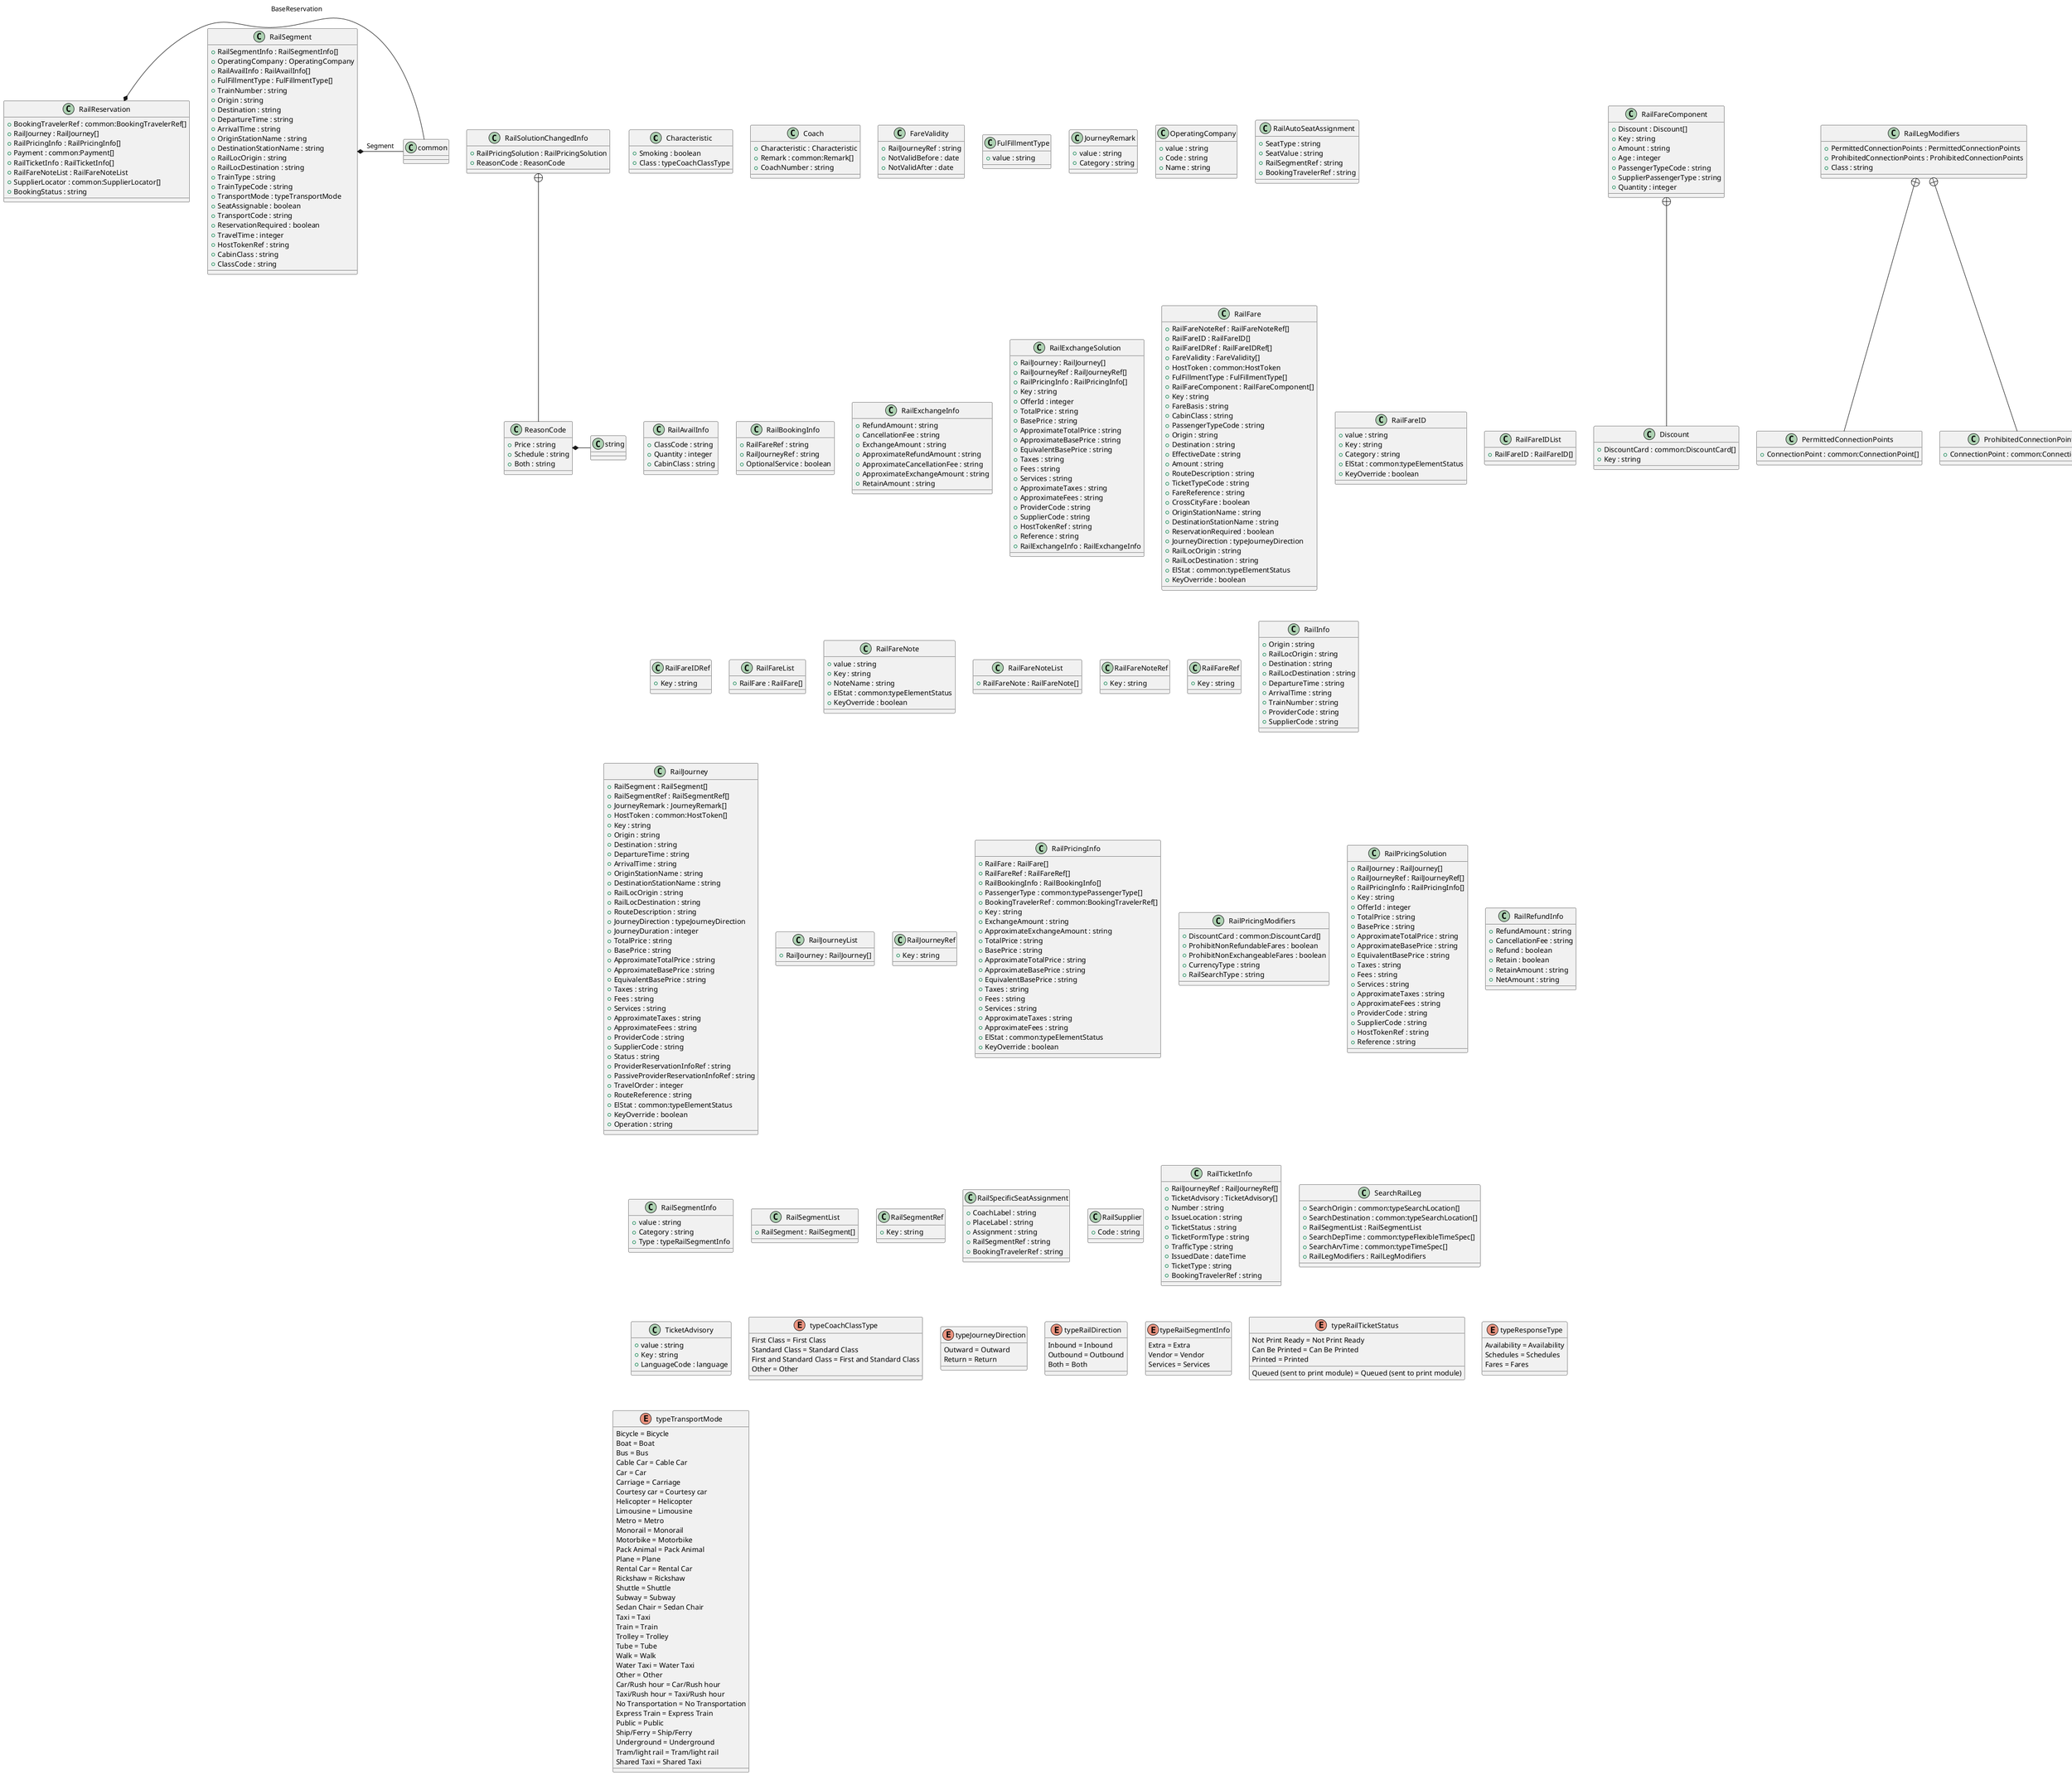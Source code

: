 @startuml

class Characteristic {
    +Smoking : boolean
    +Class : typeCoachClassType
}
class Coach {
    +Characteristic : Characteristic
    +Remark : common:Remark[]
    +CoachNumber : string
}
class FareValidity {
    +RailJourneyRef : string
    +NotValidBefore : date
    +NotValidAfter : date
}
class FulFillmentType {
    +value : string
}
class JourneyRemark {
    +value : string
    +Category : string
}
class OperatingCompany {
    +value : string
    +Code : string
    +Name : string
}
class RailAutoSeatAssignment {
    +SeatType : string
    +SeatValue : string
    +RailSegmentRef : string
    +BookingTravelerRef : string
}
class RailAvailInfo {
    +ClassCode : string
    +Quantity : integer
    +CabinClass : string
}
class RailBookingInfo {
    +RailFareRef : string
    +RailJourneyRef : string
    +OptionalService : boolean
}
class RailExchangeInfo {
    +RefundAmount : string
    +CancellationFee : string
    +ExchangeAmount : string
    +ApproximateRefundAmount : string
    +ApproximateCancellationFee : string
    +ApproximateExchangeAmount : string
    +RetainAmount : string
}
class RailExchangeSolution {
    +RailJourney : RailJourney[]
    +RailJourneyRef : RailJourneyRef[]
    +RailPricingInfo : RailPricingInfo[]
    +Key : string
    +OfferId : integer
    +TotalPrice : string
    +BasePrice : string
    +ApproximateTotalPrice : string
    +ApproximateBasePrice : string
    +EquivalentBasePrice : string
    +Taxes : string
    +Fees : string
    +Services : string
    +ApproximateTaxes : string
    +ApproximateFees : string
    +ProviderCode : string
    +SupplierCode : string
    +HostTokenRef : string
    +Reference : string
    +RailExchangeInfo : RailExchangeInfo
}
class RailFare {
    +RailFareNoteRef : RailFareNoteRef[]
    +RailFareID : RailFareID[]
    +RailFareIDRef : RailFareIDRef[]
    +FareValidity : FareValidity[]
    +HostToken : common:HostToken
    +FulFillmentType : FulFillmentType[]
    +RailFareComponent : RailFareComponent[]
    +Key : string
    +FareBasis : string
    +CabinClass : string
    +PassengerTypeCode : string
    +Origin : string
    +Destination : string
    +EffectiveDate : string
    +Amount : string
    +RouteDescription : string
    +TicketTypeCode : string
    +FareReference : string
    +CrossCityFare : boolean
    +OriginStationName : string
    +DestinationStationName : string
    +ReservationRequired : boolean
    +JourneyDirection : typeJourneyDirection
    +RailLocOrigin : string
    +RailLocDestination : string
    +ElStat : common:typeElementStatus
    +KeyOverride : boolean
}
class RailFareComponent {
    +Discount : Discount[]
    +Key : string
    +Amount : string
    +Age : integer
    +PassengerTypeCode : string
    +SupplierPassengerType : string
    +Quantity : integer
}
RailFareComponent +-- Discount
class Discount {
    +DiscountCard : common:DiscountCard[]
    +Key : string
}
class RailFareID {
    +value : string
    +Key : string
    +Category : string
    +ElStat : common:typeElementStatus
    +KeyOverride : boolean
}
class RailFareIDList {
    +RailFareID : RailFareID[]
}
class RailFareIDRef {
    +Key : string
}
class RailFareList {
    +RailFare : RailFare[]
}
class RailFareNote {
    +value : string
    +Key : string
    +NoteName : string
    +ElStat : common:typeElementStatus
    +KeyOverride : boolean
}
class RailFareNoteList {
    +RailFareNote : RailFareNote[]
}
class RailFareNoteRef {
    +Key : string
}
class RailFareRef {
    +Key : string
}
class RailInfo {
    +Origin : string
    +RailLocOrigin : string
    +Destination : string
    +RailLocDestination : string
    +DepartureTime : string
    +ArrivalTime : string
    +TrainNumber : string
    +ProviderCode : string
    +SupplierCode : string
}
class RailJourney {
    +RailSegment : RailSegment[]
    +RailSegmentRef : RailSegmentRef[]
    +JourneyRemark : JourneyRemark[]
    +HostToken : common:HostToken[]
    +Key : string
    +Origin : string
    +Destination : string
    +DepartureTime : string
    +ArrivalTime : string
    +OriginStationName : string
    +DestinationStationName : string
    +RailLocOrigin : string
    +RailLocDestination : string
    +RouteDescription : string
    +JourneyDirection : typeJourneyDirection
    +JourneyDuration : integer
    +TotalPrice : string
    +BasePrice : string
    +ApproximateTotalPrice : string
    +ApproximateBasePrice : string
    +EquivalentBasePrice : string
    +Taxes : string
    +Fees : string
    +Services : string
    +ApproximateTaxes : string
    +ApproximateFees : string
    +ProviderCode : string
    +SupplierCode : string
    +Status : string
    +ProviderReservationInfoRef : string
    +PassiveProviderReservationInfoRef : string
    +TravelOrder : integer
    +RouteReference : string
    +ElStat : common:typeElementStatus
    +KeyOverride : boolean
    +Operation : string
}
class RailJourneyList {
    +RailJourney : RailJourney[]
}
class RailJourneyRef {
    +Key : string
}
class RailLegModifiers {
    +PermittedConnectionPoints : PermittedConnectionPoints
    +ProhibitedConnectionPoints : ProhibitedConnectionPoints
    +Class : string
}
RailLegModifiers +-- PermittedConnectionPoints
class PermittedConnectionPoints {
    +ConnectionPoint : common:ConnectionPoint[]
}
RailLegModifiers +-- ProhibitedConnectionPoints
class ProhibitedConnectionPoints {
    +ConnectionPoint : common:ConnectionPoint[]
}
class RailPricingInfo {
    +RailFare : RailFare[]
    +RailFareRef : RailFareRef[]
    +RailBookingInfo : RailBookingInfo[]
    +PassengerType : common:typePassengerType[]
    +BookingTravelerRef : common:BookingTravelerRef[]
    +Key : string
    +ExchangeAmount : string
    +ApproximateExchangeAmount : string
    +TotalPrice : string
    +BasePrice : string
    +ApproximateTotalPrice : string
    +ApproximateBasePrice : string
    +EquivalentBasePrice : string
    +Taxes : string
    +Fees : string
    +Services : string
    +ApproximateTaxes : string
    +ApproximateFees : string
    +ElStat : common:typeElementStatus
    +KeyOverride : boolean
}
class RailPricingModifiers {
    +DiscountCard : common:DiscountCard[]
    +ProhibitNonRefundableFares : boolean
    +ProhibitNonExchangeableFares : boolean
    +CurrencyType : string
    +RailSearchType : string
}
class RailPricingSolution {
    +RailJourney : RailJourney[]
    +RailJourneyRef : RailJourneyRef[]
    +RailPricingInfo : RailPricingInfo[]
    +Key : string
    +OfferId : integer
    +TotalPrice : string
    +BasePrice : string
    +ApproximateTotalPrice : string
    +ApproximateBasePrice : string
    +EquivalentBasePrice : string
    +Taxes : string
    +Fees : string
    +Services : string
    +ApproximateTaxes : string
    +ApproximateFees : string
    +ProviderCode : string
    +SupplierCode : string
    +HostTokenRef : string
    +Reference : string
}
class RailRefundInfo {
    +RefundAmount : string
    +CancellationFee : string
    +Refund : boolean
    +Retain : boolean
    +RetainAmount : string
    +NetAmount : string
}
class RailReservation {
    +BookingTravelerRef : common:BookingTravelerRef[]
    +RailJourney : RailJourney[]
    +RailPricingInfo : RailPricingInfo[]
    +Payment : common:Payment[]
    +RailTicketInfo : RailTicketInfo[]
    +RailFareNoteList : RailFareNoteList
    +SupplierLocator : common:SupplierLocator[]
    +BookingStatus : string
}
RailReservation *- common:BaseReservation
class RailSearchModifiers {
    +PreferredSuppliers : PreferredSuppliers
    +MaxChanges : integer
    +Direction : typeRailDirection
    +Class : string
    +MaxSolutions : integer
}
RailSearchModifiers +-- PreferredSuppliers
class PreferredSuppliers {
    +RailSupplier : RailSupplier[]
}
class RailSegment {
    +RailSegmentInfo : RailSegmentInfo[]
    +OperatingCompany : OperatingCompany
    +RailAvailInfo : RailAvailInfo[]
    +FulFillmentType : FulFillmentType[]
    +TrainNumber : string
    +Origin : string
    +Destination : string
    +DepartureTime : string
    +ArrivalTime : string
    +OriginStationName : string
    +DestinationStationName : string
    +RailLocOrigin : string
    +RailLocDestination : string
    +TrainType : string
    +TrainTypeCode : string
    +TransportMode : typeTransportMode
    +SeatAssignable : boolean
    +TransportCode : string
    +ReservationRequired : boolean
    +TravelTime : integer
    +HostTokenRef : string
    +CabinClass : string
    +ClassCode : string
}
RailSegment *- common:Segment
class RailSegmentInfo {
    +value : string
    +Category : string
    +Type : typeRailSegmentInfo
}
class RailSegmentList {
    +RailSegment : RailSegment[]
}
class RailSegmentRef {
    +Key : string
}
class RailSolutionChangedInfo {
    +RailPricingSolution : RailPricingSolution
    +ReasonCode : ReasonCode
}
RailSolutionChangedInfo +-- ReasonCode
class ReasonCode {
    +Price : string
    +Schedule : string
    +Both : string
}
ReasonCode *- string
class RailSpecificSeatAssignment {
    +CoachLabel : string
    +PlaceLabel : string
    +Assignment : string
    +RailSegmentRef : string
    +BookingTravelerRef : string
}
class RailSupplier {
    +Code : string
}
class RailTicketInfo {
    +RailJourneyRef : RailJourneyRef[]
    +TicketAdvisory : TicketAdvisory[]
    +Number : string
    +IssueLocation : string
    +TicketStatus : string
    +TicketFormType : string
    +TrafficType : string
    +IssuedDate : dateTime
    +TicketType : string
    +BookingTravelerRef : string
}
class SearchRailLeg {
    +SearchOrigin : common:typeSearchLocation[]
    +SearchDestination : common:typeSearchLocation[]
    +RailSegmentList : RailSegmentList
    +SearchDepTime : common:typeFlexibleTimeSpec[]
    +SearchArvTime : common:typeTimeSpec[]
    +RailLegModifiers : RailLegModifiers
}
class TicketAdvisory {
    +value : string
    +Key : string
    +LanguageCode : language
}
enum typeCoachClassType {
    First Class = First Class
    Standard Class = Standard Class
    First and Standard Class = First and Standard Class
    Other = Other
}
enum typeJourneyDirection {
    Outward = Outward
    Return = Return
}
enum typeRailDirection {
    Inbound = Inbound
    Outbound = Outbound
    Both = Both
}
enum typeRailSegmentInfo {
    Extra = Extra
    Vendor = Vendor
    Services = Services
}
enum typeRailTicketStatus {
    Not Print Ready = Not Print Ready
    Can Be Printed = Can Be Printed
    Queued (sent to print module) = Queued (sent to print module)
    Printed = Printed
}
enum typeResponseType {
    Availability = Availability
    Schedules = Schedules
    Fares = Fares
}
enum typeTransportMode {
    Bicycle = Bicycle
    Boat = Boat
    Bus = Bus
    Cable Car = Cable Car
    Car = Car
    Carriage = Carriage
    Courtesy car = Courtesy car
    Helicopter = Helicopter
    Limousine = Limousine
    Metro = Metro
    Monorail = Monorail
    Motorbike = Motorbike
    Pack Animal = Pack Animal
    Plane = Plane
    Rental Car = Rental Car
    Rickshaw = Rickshaw
    Shuttle = Shuttle
    Subway = Subway
    Sedan Chair = Sedan Chair
    Taxi = Taxi
    Train = Train
    Trolley = Trolley
    Tube = Tube
    Walk = Walk
    Water Taxi = Water Taxi
    Other = Other
    Car/Rush hour = Car/Rush hour
    Taxi/Rush hour = Taxi/Rush hour
    No Transportation = No Transportation
    Express Train = Express Train
    Public = Public
    Ship/Ferry = Ship/Ferry
    Underground = Underground
    Tram/light rail = Tram/light rail
    Shared Taxi = Shared Taxi
}

@enduml
